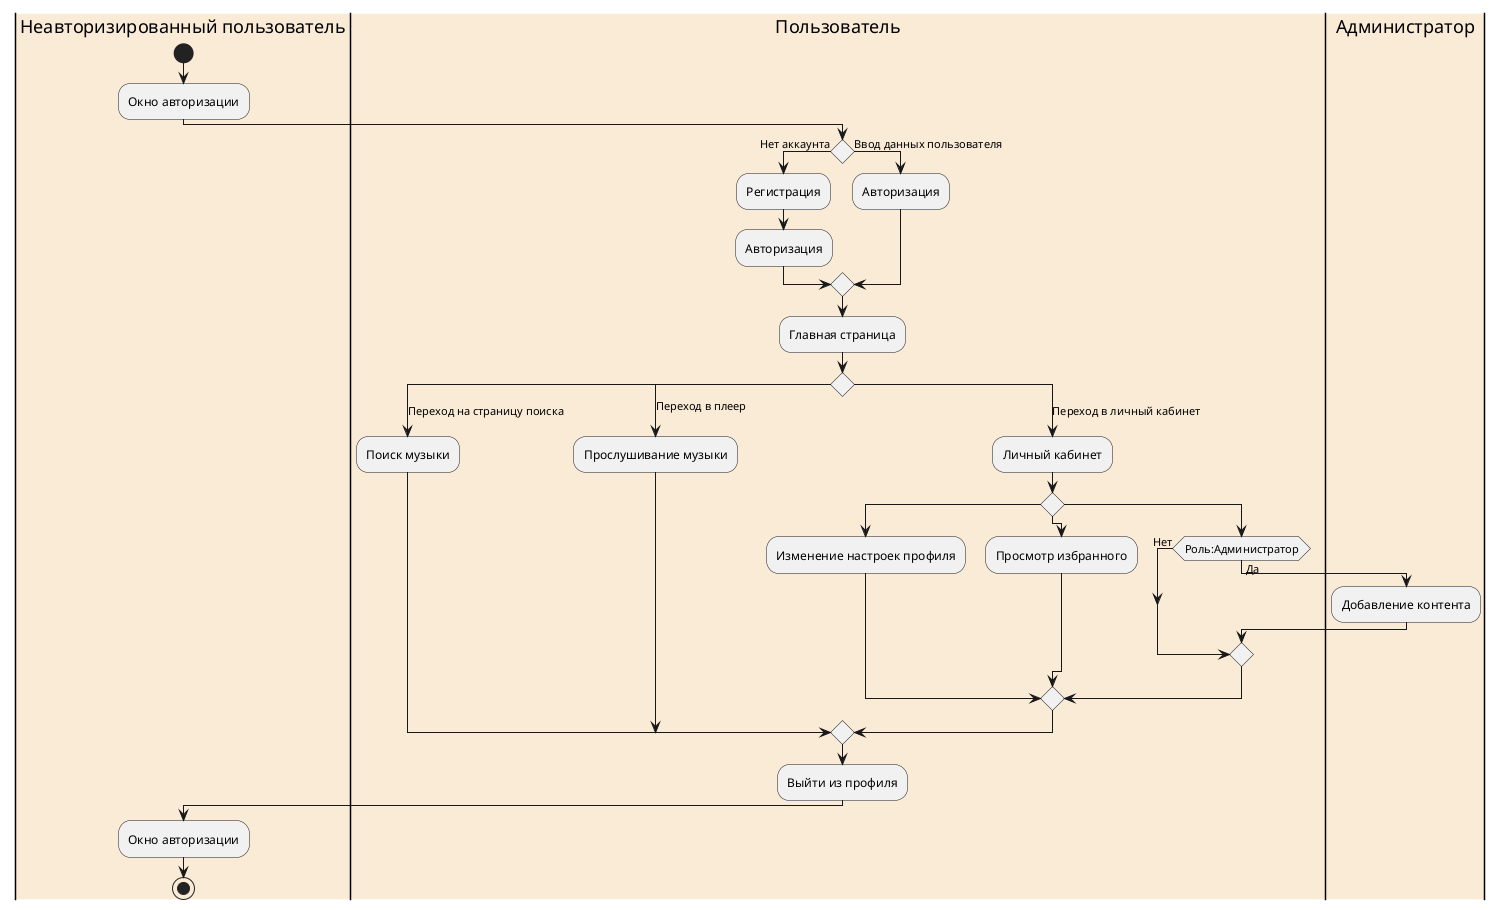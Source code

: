 @startuml
|#AntiqueWhite|Неавторизированный пользователь|
start
:Окно авторизации;
|#AntiqueWhite|Пользователь|
if() then (Нет аккаунта)
:Регистрация;
:Авторизация;
else (Ввод данных пользователя)
:Авторизация;
endif
:Главная страница;
switch()
case(Переход на страницу поиска)
:Поиск музыки;
case(Переход в плеер)
:Прослушивание музыки;
case(Переход в личный кабинет)
    :Личный кабинет;
        switch()
        case()
            :Изменение настроек профиля;
        case()
            :Просмотр избранного;
        case()
            if(Роль:Администратор) then (Нет)
            |#AntiqueWhite|Администратор|
            else (Да)
            :Добавление контента;
            endif
        endswitch
endswitch
|#AntiqueWhite|Пользователь|
:Выйти из профиля;
|#AntiqueWhite|Неавторизированный пользователь|
:Окно авторизации;
stop
@enduml
